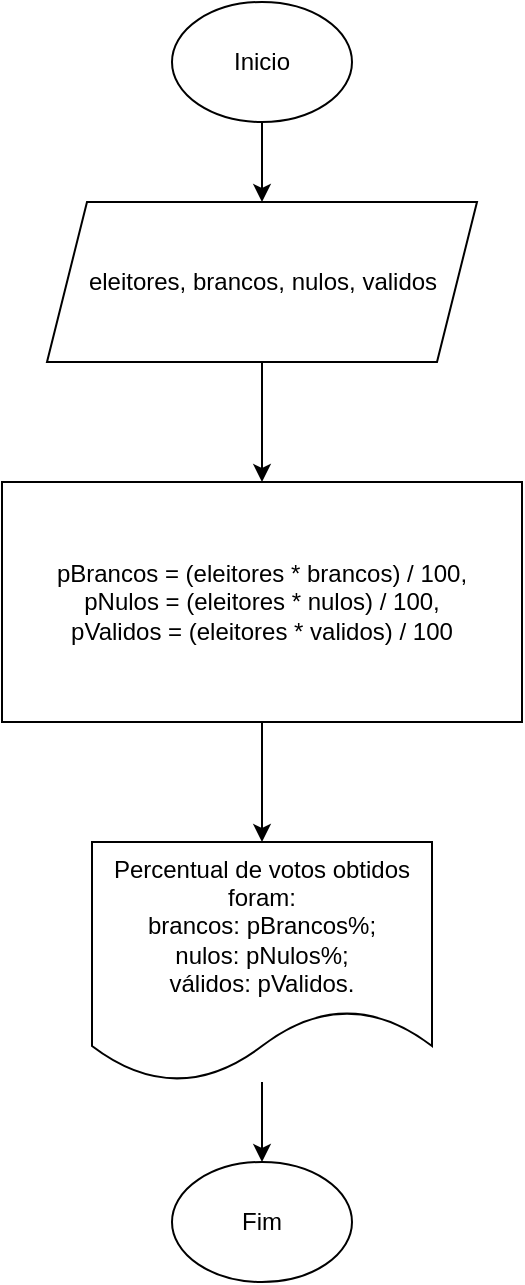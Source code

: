 <mxfile version="21.6.8" type="github">
  <diagram name="Página-1" id="g3DoRkvwnrzI3cI8s2MU">
    <mxGraphModel dx="1398" dy="808" grid="1" gridSize="10" guides="1" tooltips="1" connect="1" arrows="1" fold="1" page="1" pageScale="1" pageWidth="827" pageHeight="1169" math="0" shadow="0">
      <root>
        <mxCell id="0" />
        <mxCell id="1" parent="0" />
        <mxCell id="4ArYf_KiOFfN-6vpUb2s-7" value="" style="edgeStyle=orthogonalEdgeStyle;rounded=0;orthogonalLoop=1;jettySize=auto;html=1;" edge="1" parent="1" source="4ArYf_KiOFfN-6vpUb2s-1" target="4ArYf_KiOFfN-6vpUb2s-2">
          <mxGeometry relative="1" as="geometry" />
        </mxCell>
        <mxCell id="4ArYf_KiOFfN-6vpUb2s-1" value="Inicio" style="ellipse;whiteSpace=wrap;html=1;" vertex="1" parent="1">
          <mxGeometry x="368" y="60" width="90" height="60" as="geometry" />
        </mxCell>
        <mxCell id="4ArYf_KiOFfN-6vpUb2s-8" value="" style="edgeStyle=orthogonalEdgeStyle;rounded=0;orthogonalLoop=1;jettySize=auto;html=1;" edge="1" parent="1" source="4ArYf_KiOFfN-6vpUb2s-2" target="4ArYf_KiOFfN-6vpUb2s-3">
          <mxGeometry relative="1" as="geometry" />
        </mxCell>
        <mxCell id="4ArYf_KiOFfN-6vpUb2s-2" value="eleitores, brancos, nulos, validos" style="shape=parallelogram;perimeter=parallelogramPerimeter;whiteSpace=wrap;html=1;fixedSize=1;" vertex="1" parent="1">
          <mxGeometry x="305.5" y="160" width="215" height="80" as="geometry" />
        </mxCell>
        <mxCell id="4ArYf_KiOFfN-6vpUb2s-9" value="" style="edgeStyle=orthogonalEdgeStyle;rounded=0;orthogonalLoop=1;jettySize=auto;html=1;" edge="1" parent="1" source="4ArYf_KiOFfN-6vpUb2s-3" target="4ArYf_KiOFfN-6vpUb2s-4">
          <mxGeometry relative="1" as="geometry" />
        </mxCell>
        <mxCell id="4ArYf_KiOFfN-6vpUb2s-3" value="pBrancos = (eleitores * brancos) / 100,&lt;br&gt;pNulos = (eleitores * nulos) / 100,&lt;br&gt;pValidos = (eleitores * validos) / 100" style="rounded=0;whiteSpace=wrap;html=1;" vertex="1" parent="1">
          <mxGeometry x="283" y="300" width="260" height="120" as="geometry" />
        </mxCell>
        <mxCell id="4ArYf_KiOFfN-6vpUb2s-10" value="" style="edgeStyle=orthogonalEdgeStyle;rounded=0;orthogonalLoop=1;jettySize=auto;html=1;" edge="1" parent="1" source="4ArYf_KiOFfN-6vpUb2s-4" target="4ArYf_KiOFfN-6vpUb2s-6">
          <mxGeometry relative="1" as="geometry" />
        </mxCell>
        <mxCell id="4ArYf_KiOFfN-6vpUb2s-4" value="Percentual de votos obtidos foram:&lt;br&gt;brancos: pBrancos%;&lt;br&gt;nulos: pNulos%;&lt;br&gt;válidos: pValidos.&lt;br&gt;" style="shape=document;whiteSpace=wrap;html=1;boundedLbl=1;" vertex="1" parent="1">
          <mxGeometry x="328" y="480" width="170" height="120" as="geometry" />
        </mxCell>
        <mxCell id="4ArYf_KiOFfN-6vpUb2s-6" value="Fim" style="ellipse;whiteSpace=wrap;html=1;" vertex="1" parent="1">
          <mxGeometry x="368" y="640" width="90" height="60" as="geometry" />
        </mxCell>
      </root>
    </mxGraphModel>
  </diagram>
</mxfile>
